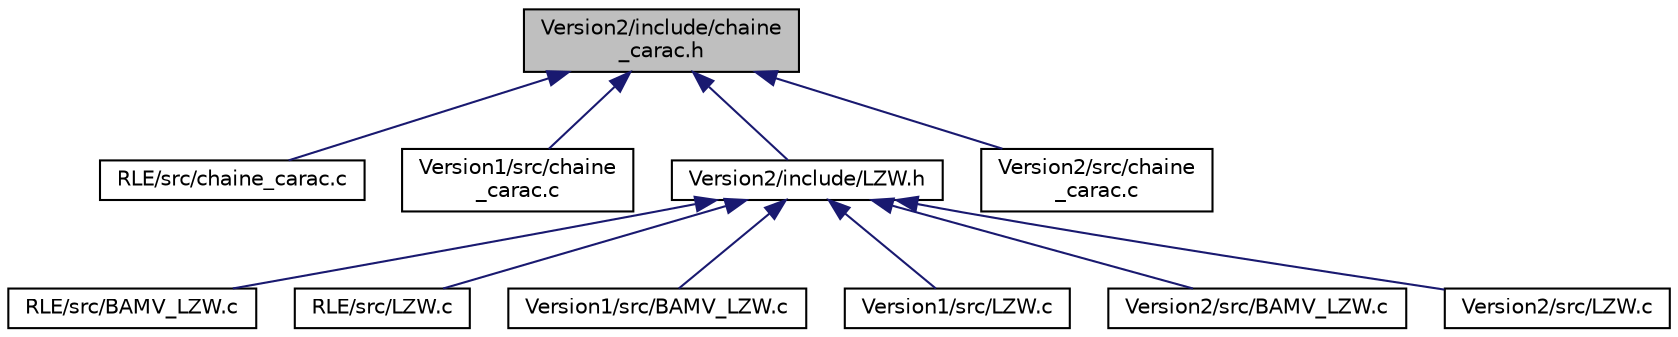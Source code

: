 digraph "Version2/include/chaine_carac.h"
{
  edge [fontname="Helvetica",fontsize="10",labelfontname="Helvetica",labelfontsize="10"];
  node [fontname="Helvetica",fontsize="10",shape=record];
  Node1 [label="Version2/include/chaine\l_carac.h",height=0.2,width=0.4,color="black", fillcolor="grey75", style="filled", fontcolor="black"];
  Node1 -> Node2 [dir="back",color="midnightblue",fontsize="10",style="solid",fontname="Helvetica"];
  Node2 [label="RLE/src/chaine_carac.c",height=0.2,width=0.4,color="black", fillcolor="white", style="filled",URL="$_r_l_e_2src_2chaine__carac_8c.html"];
  Node1 -> Node3 [dir="back",color="midnightblue",fontsize="10",style="solid",fontname="Helvetica"];
  Node3 [label="Version1/src/chaine\l_carac.c",height=0.2,width=0.4,color="black", fillcolor="white", style="filled",URL="$_version1_2src_2chaine__carac_8c.html"];
  Node1 -> Node4 [dir="back",color="midnightblue",fontsize="10",style="solid",fontname="Helvetica"];
  Node4 [label="Version2/include/LZW.h",height=0.2,width=0.4,color="black", fillcolor="white", style="filled",URL="$_version2_2include_2_l_z_w_8h.html"];
  Node4 -> Node5 [dir="back",color="midnightblue",fontsize="10",style="solid",fontname="Helvetica"];
  Node5 [label="RLE/src/BAMV_LZW.c",height=0.2,width=0.4,color="black", fillcolor="white", style="filled",URL="$_r_l_e_2src_2_b_a_m_v___l_z_w_8c.html"];
  Node4 -> Node6 [dir="back",color="midnightblue",fontsize="10",style="solid",fontname="Helvetica"];
  Node6 [label="RLE/src/LZW.c",height=0.2,width=0.4,color="black", fillcolor="white", style="filled",URL="$_r_l_e_2src_2_l_z_w_8c.html"];
  Node4 -> Node7 [dir="back",color="midnightblue",fontsize="10",style="solid",fontname="Helvetica"];
  Node7 [label="Version1/src/BAMV_LZW.c",height=0.2,width=0.4,color="black", fillcolor="white", style="filled",URL="$_version1_2src_2_b_a_m_v___l_z_w_8c.html"];
  Node4 -> Node8 [dir="back",color="midnightblue",fontsize="10",style="solid",fontname="Helvetica"];
  Node8 [label="Version1/src/LZW.c",height=0.2,width=0.4,color="black", fillcolor="white", style="filled",URL="$_version1_2src_2_l_z_w_8c.html"];
  Node4 -> Node9 [dir="back",color="midnightblue",fontsize="10",style="solid",fontname="Helvetica"];
  Node9 [label="Version2/src/BAMV_LZW.c",height=0.2,width=0.4,color="black", fillcolor="white", style="filled",URL="$_version2_2src_2_b_a_m_v___l_z_w_8c.html"];
  Node4 -> Node10 [dir="back",color="midnightblue",fontsize="10",style="solid",fontname="Helvetica"];
  Node10 [label="Version2/src/LZW.c",height=0.2,width=0.4,color="black", fillcolor="white", style="filled",URL="$_version2_2src_2_l_z_w_8c.html"];
  Node1 -> Node11 [dir="back",color="midnightblue",fontsize="10",style="solid",fontname="Helvetica"];
  Node11 [label="Version2/src/chaine\l_carac.c",height=0.2,width=0.4,color="black", fillcolor="white", style="filled",URL="$_version2_2src_2chaine__carac_8c.html"];
}
